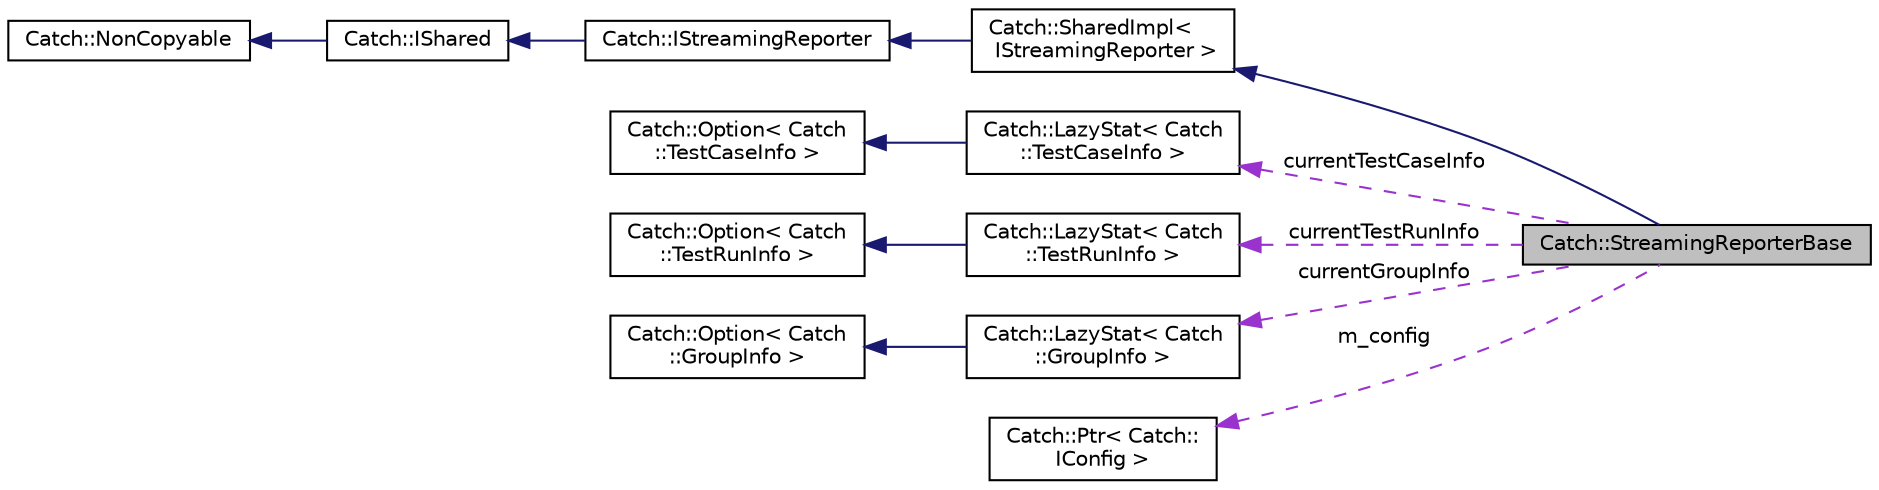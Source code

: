 digraph "Catch::StreamingReporterBase"
{
  edge [fontname="Helvetica",fontsize="10",labelfontname="Helvetica",labelfontsize="10"];
  node [fontname="Helvetica",fontsize="10",shape=record];
  rankdir="LR";
  Node1 [label="Catch::StreamingReporterBase",height=0.2,width=0.4,color="black", fillcolor="grey75", style="filled", fontcolor="black"];
  Node2 -> Node1 [dir="back",color="midnightblue",fontsize="10",style="solid",fontname="Helvetica"];
  Node2 [label="Catch::SharedImpl\<\l IStreamingReporter \>",height=0.2,width=0.4,color="black", fillcolor="white", style="filled",URL="$d7/d91/structCatch_1_1SharedImpl.html"];
  Node3 -> Node2 [dir="back",color="midnightblue",fontsize="10",style="solid",fontname="Helvetica"];
  Node3 [label="Catch::IStreamingReporter",height=0.2,width=0.4,color="black", fillcolor="white", style="filled",URL="$d5/dee/structCatch_1_1IStreamingReporter.html"];
  Node4 -> Node3 [dir="back",color="midnightblue",fontsize="10",style="solid",fontname="Helvetica"];
  Node4 [label="Catch::IShared",height=0.2,width=0.4,color="black", fillcolor="white", style="filled",URL="$d1/dc1/structCatch_1_1IShared.html"];
  Node5 -> Node4 [dir="back",color="midnightblue",fontsize="10",style="solid",fontname="Helvetica"];
  Node5 [label="Catch::NonCopyable",height=0.2,width=0.4,color="black", fillcolor="white", style="filled",URL="$dc/d1c/classCatch_1_1NonCopyable.html"];
  Node6 -> Node1 [dir="back",color="darkorchid3",fontsize="10",style="dashed",label=" currentTestCaseInfo" ,fontname="Helvetica"];
  Node6 [label="Catch::LazyStat\< Catch\l::TestCaseInfo \>",height=0.2,width=0.4,color="black", fillcolor="white", style="filled",URL="$da/dff/structCatch_1_1LazyStat.html"];
  Node7 -> Node6 [dir="back",color="midnightblue",fontsize="10",style="solid",fontname="Helvetica"];
  Node7 [label="Catch::Option\< Catch\l::TestCaseInfo \>",height=0.2,width=0.4,color="black", fillcolor="white", style="filled",URL="$d7/dc7/classCatch_1_1Option.html"];
  Node8 -> Node1 [dir="back",color="darkorchid3",fontsize="10",style="dashed",label=" currentTestRunInfo" ,fontname="Helvetica"];
  Node8 [label="Catch::LazyStat\< Catch\l::TestRunInfo \>",height=0.2,width=0.4,color="black", fillcolor="white", style="filled",URL="$da/dff/structCatch_1_1LazyStat.html"];
  Node9 -> Node8 [dir="back",color="midnightblue",fontsize="10",style="solid",fontname="Helvetica"];
  Node9 [label="Catch::Option\< Catch\l::TestRunInfo \>",height=0.2,width=0.4,color="black", fillcolor="white", style="filled",URL="$d7/dc7/classCatch_1_1Option.html"];
  Node10 -> Node1 [dir="back",color="darkorchid3",fontsize="10",style="dashed",label=" currentGroupInfo" ,fontname="Helvetica"];
  Node10 [label="Catch::LazyStat\< Catch\l::GroupInfo \>",height=0.2,width=0.4,color="black", fillcolor="white", style="filled",URL="$da/dff/structCatch_1_1LazyStat.html"];
  Node11 -> Node10 [dir="back",color="midnightblue",fontsize="10",style="solid",fontname="Helvetica"];
  Node11 [label="Catch::Option\< Catch\l::GroupInfo \>",height=0.2,width=0.4,color="black", fillcolor="white", style="filled",URL="$d7/dc7/classCatch_1_1Option.html"];
  Node12 -> Node1 [dir="back",color="darkorchid3",fontsize="10",style="dashed",label=" m_config" ,fontname="Helvetica"];
  Node12 [label="Catch::Ptr\< Catch::\lIConfig \>",height=0.2,width=0.4,color="black", fillcolor="white", style="filled",URL="$dc/df6/classCatch_1_1Ptr.html"];
}
